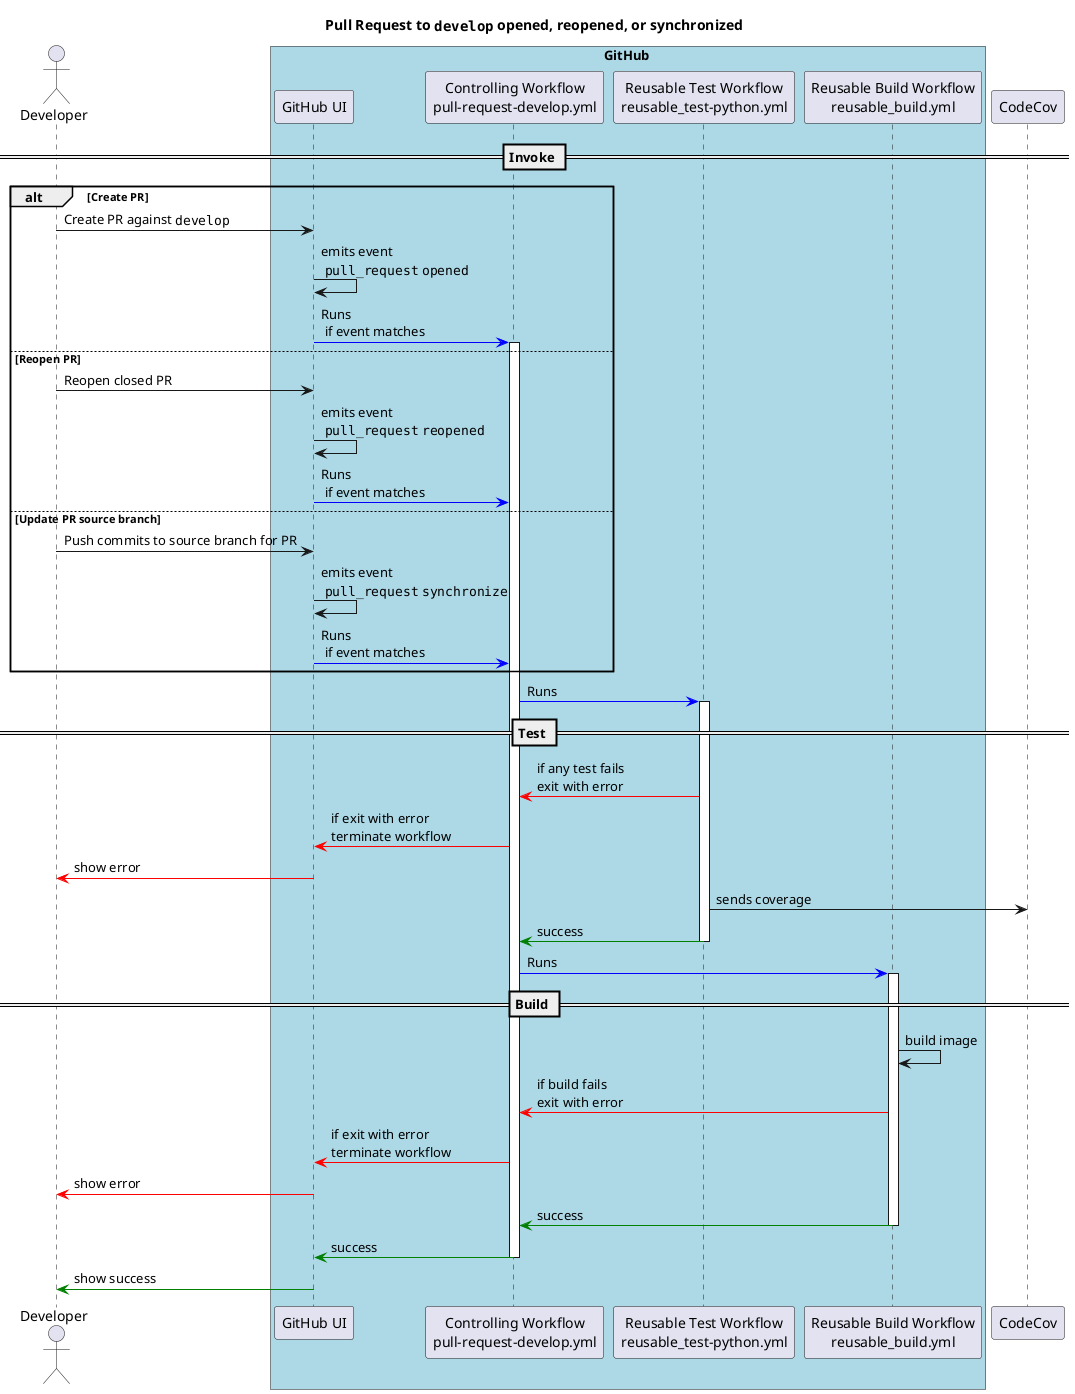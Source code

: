 @startuml

actor Developer
box GitHub #LightBlue
participant "GitHub UI" as GH
participant "Controlling Workflow\npull-request-develop.yml" as Workflow
participant "Reusable Test Workflow\nreusable_test-python.yml" as TestWorkflow
participant "Reusable Build Workflow\nreusable_build.yml" as BuildWorkflow
end box
participant CodeCov

title Pull Request to ""develop"" opened, reopened, or synchronized

== Invoke ==
alt Create PR
Developer -> GH: Create PR against ""develop""
GH -> GH: emits event\n ""pull_request"" ""opened""
GH -[#blue]> Workflow: Runs\n if event matches
activate Workflow
else Reopen PR
Developer -> GH: Reopen closed PR
GH -> GH: emits event\n ""pull_request"" ""reopened""
GH -[#blue]> Workflow: Runs\n if event matches
else Update PR source branch
Developer -> GH: Push commits to source branch for PR
GH -> GH: emits event\n ""pull_request"" ""synchronize""
GH -[#blue]> Workflow: Runs\n if event matches
end

Workflow -[#blue]> TestWorkflow: Runs

== Test ==
activate TestWorkflow
TestWorkflow -[#red]> Workflow : if any test fails\nexit with error
Workflow -[#red]> GH: if exit with error\nterminate workflow
GH -[#red]> Developer: show error
TestWorkflow -> "CodeCov": sends coverage
TestWorkflow -[#green]> Workflow: success
deactivate TestWorkflow

Workflow -[#blue]> BuildWorkflow: Runs

== Build ==
activate BuildWorkflow
BuildWorkflow -> BuildWorkflow: build image
BuildWorkflow -[#red]> Workflow: if build fails\nexit with error
Workflow -[#red]> GH: if exit with error\nterminate workflow
GH -[#red]> Developer: show error
BuildWorkflow -[#green]> Workflow:success
deactivate BuildWorkflow

Workflow -[#green]> GH:success

deactivate Workflow
GH -[#green]> Developer: show success

@enduml